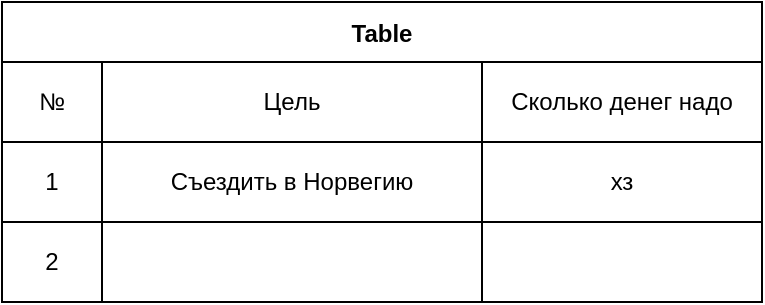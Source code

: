 <mxfile version="16.6.3" type="github"><diagram id="GFqWhvAD9FjC-kt_BsL-" name="Page-1"><mxGraphModel dx="1422" dy="804" grid="1" gridSize="10" guides="1" tooltips="1" connect="1" arrows="1" fold="1" page="1" pageScale="1" pageWidth="827" pageHeight="1169" math="0" shadow="0"><root><mxCell id="0"/><mxCell id="1" parent="0"/><mxCell id="KzHOCXpNzT81SAWUq5hn-1" value="Table" style="shape=table;startSize=30;container=1;collapsible=0;childLayout=tableLayout;fontStyle=1;align=center;" vertex="1" parent="1"><mxGeometry x="110" y="120" width="380" height="150" as="geometry"/></mxCell><mxCell id="KzHOCXpNzT81SAWUq5hn-2" value="" style="shape=tableRow;horizontal=0;startSize=0;swimlaneHead=0;swimlaneBody=0;top=0;left=0;bottom=0;right=0;collapsible=0;dropTarget=0;fillColor=none;points=[[0,0.5],[1,0.5]];portConstraint=eastwest;" vertex="1" parent="KzHOCXpNzT81SAWUq5hn-1"><mxGeometry y="30" width="380" height="40" as="geometry"/></mxCell><mxCell id="KzHOCXpNzT81SAWUq5hn-3" value="№" style="shape=partialRectangle;html=1;whiteSpace=wrap;connectable=0;fillColor=none;top=0;left=0;bottom=0;right=0;overflow=hidden;" vertex="1" parent="KzHOCXpNzT81SAWUq5hn-2"><mxGeometry width="50" height="40" as="geometry"><mxRectangle width="50" height="40" as="alternateBounds"/></mxGeometry></mxCell><mxCell id="KzHOCXpNzT81SAWUq5hn-4" value="Цель" style="shape=partialRectangle;html=1;whiteSpace=wrap;connectable=0;fillColor=none;top=0;left=0;bottom=0;right=0;overflow=hidden;" vertex="1" parent="KzHOCXpNzT81SAWUq5hn-2"><mxGeometry x="50" width="190" height="40" as="geometry"><mxRectangle width="190" height="40" as="alternateBounds"/></mxGeometry></mxCell><mxCell id="KzHOCXpNzT81SAWUq5hn-5" value="Сколько денег надо" style="shape=partialRectangle;html=1;whiteSpace=wrap;connectable=0;fillColor=none;top=0;left=0;bottom=0;right=0;overflow=hidden;" vertex="1" parent="KzHOCXpNzT81SAWUq5hn-2"><mxGeometry x="240" width="140" height="40" as="geometry"><mxRectangle width="140" height="40" as="alternateBounds"/></mxGeometry></mxCell><mxCell id="KzHOCXpNzT81SAWUq5hn-6" value="" style="shape=tableRow;horizontal=0;startSize=0;swimlaneHead=0;swimlaneBody=0;top=0;left=0;bottom=0;right=0;collapsible=0;dropTarget=0;fillColor=none;points=[[0,0.5],[1,0.5]];portConstraint=eastwest;" vertex="1" parent="KzHOCXpNzT81SAWUq5hn-1"><mxGeometry y="70" width="380" height="40" as="geometry"/></mxCell><mxCell id="KzHOCXpNzT81SAWUq5hn-7" value="1" style="shape=partialRectangle;html=1;whiteSpace=wrap;connectable=0;fillColor=none;top=0;left=0;bottom=0;right=0;overflow=hidden;" vertex="1" parent="KzHOCXpNzT81SAWUq5hn-6"><mxGeometry width="50" height="40" as="geometry"><mxRectangle width="50" height="40" as="alternateBounds"/></mxGeometry></mxCell><mxCell id="KzHOCXpNzT81SAWUq5hn-8" value="&lt;span&gt;Съездить в Норвегию&lt;/span&gt;" style="shape=partialRectangle;html=1;whiteSpace=wrap;connectable=0;fillColor=none;top=0;left=0;bottom=0;right=0;overflow=hidden;" vertex="1" parent="KzHOCXpNzT81SAWUq5hn-6"><mxGeometry x="50" width="190" height="40" as="geometry"><mxRectangle width="190" height="40" as="alternateBounds"/></mxGeometry></mxCell><mxCell id="KzHOCXpNzT81SAWUq5hn-9" value="хз" style="shape=partialRectangle;html=1;whiteSpace=wrap;connectable=0;fillColor=none;top=0;left=0;bottom=0;right=0;overflow=hidden;" vertex="1" parent="KzHOCXpNzT81SAWUq5hn-6"><mxGeometry x="240" width="140" height="40" as="geometry"><mxRectangle width="140" height="40" as="alternateBounds"/></mxGeometry></mxCell><mxCell id="KzHOCXpNzT81SAWUq5hn-10" value="" style="shape=tableRow;horizontal=0;startSize=0;swimlaneHead=0;swimlaneBody=0;top=0;left=0;bottom=0;right=0;collapsible=0;dropTarget=0;fillColor=none;points=[[0,0.5],[1,0.5]];portConstraint=eastwest;" vertex="1" parent="KzHOCXpNzT81SAWUq5hn-1"><mxGeometry y="110" width="380" height="40" as="geometry"/></mxCell><mxCell id="KzHOCXpNzT81SAWUq5hn-11" value="2" style="shape=partialRectangle;html=1;whiteSpace=wrap;connectable=0;fillColor=none;top=0;left=0;bottom=0;right=0;overflow=hidden;" vertex="1" parent="KzHOCXpNzT81SAWUq5hn-10"><mxGeometry width="50" height="40" as="geometry"><mxRectangle width="50" height="40" as="alternateBounds"/></mxGeometry></mxCell><mxCell id="KzHOCXpNzT81SAWUq5hn-12" value="" style="shape=partialRectangle;html=1;whiteSpace=wrap;connectable=0;fillColor=none;top=0;left=0;bottom=0;right=0;overflow=hidden;" vertex="1" parent="KzHOCXpNzT81SAWUq5hn-10"><mxGeometry x="50" width="190" height="40" as="geometry"><mxRectangle width="190" height="40" as="alternateBounds"/></mxGeometry></mxCell><mxCell id="KzHOCXpNzT81SAWUq5hn-13" value="" style="shape=partialRectangle;html=1;whiteSpace=wrap;connectable=0;fillColor=none;top=0;left=0;bottom=0;right=0;overflow=hidden;" vertex="1" parent="KzHOCXpNzT81SAWUq5hn-10"><mxGeometry x="240" width="140" height="40" as="geometry"><mxRectangle width="140" height="40" as="alternateBounds"/></mxGeometry></mxCell></root></mxGraphModel></diagram></mxfile>